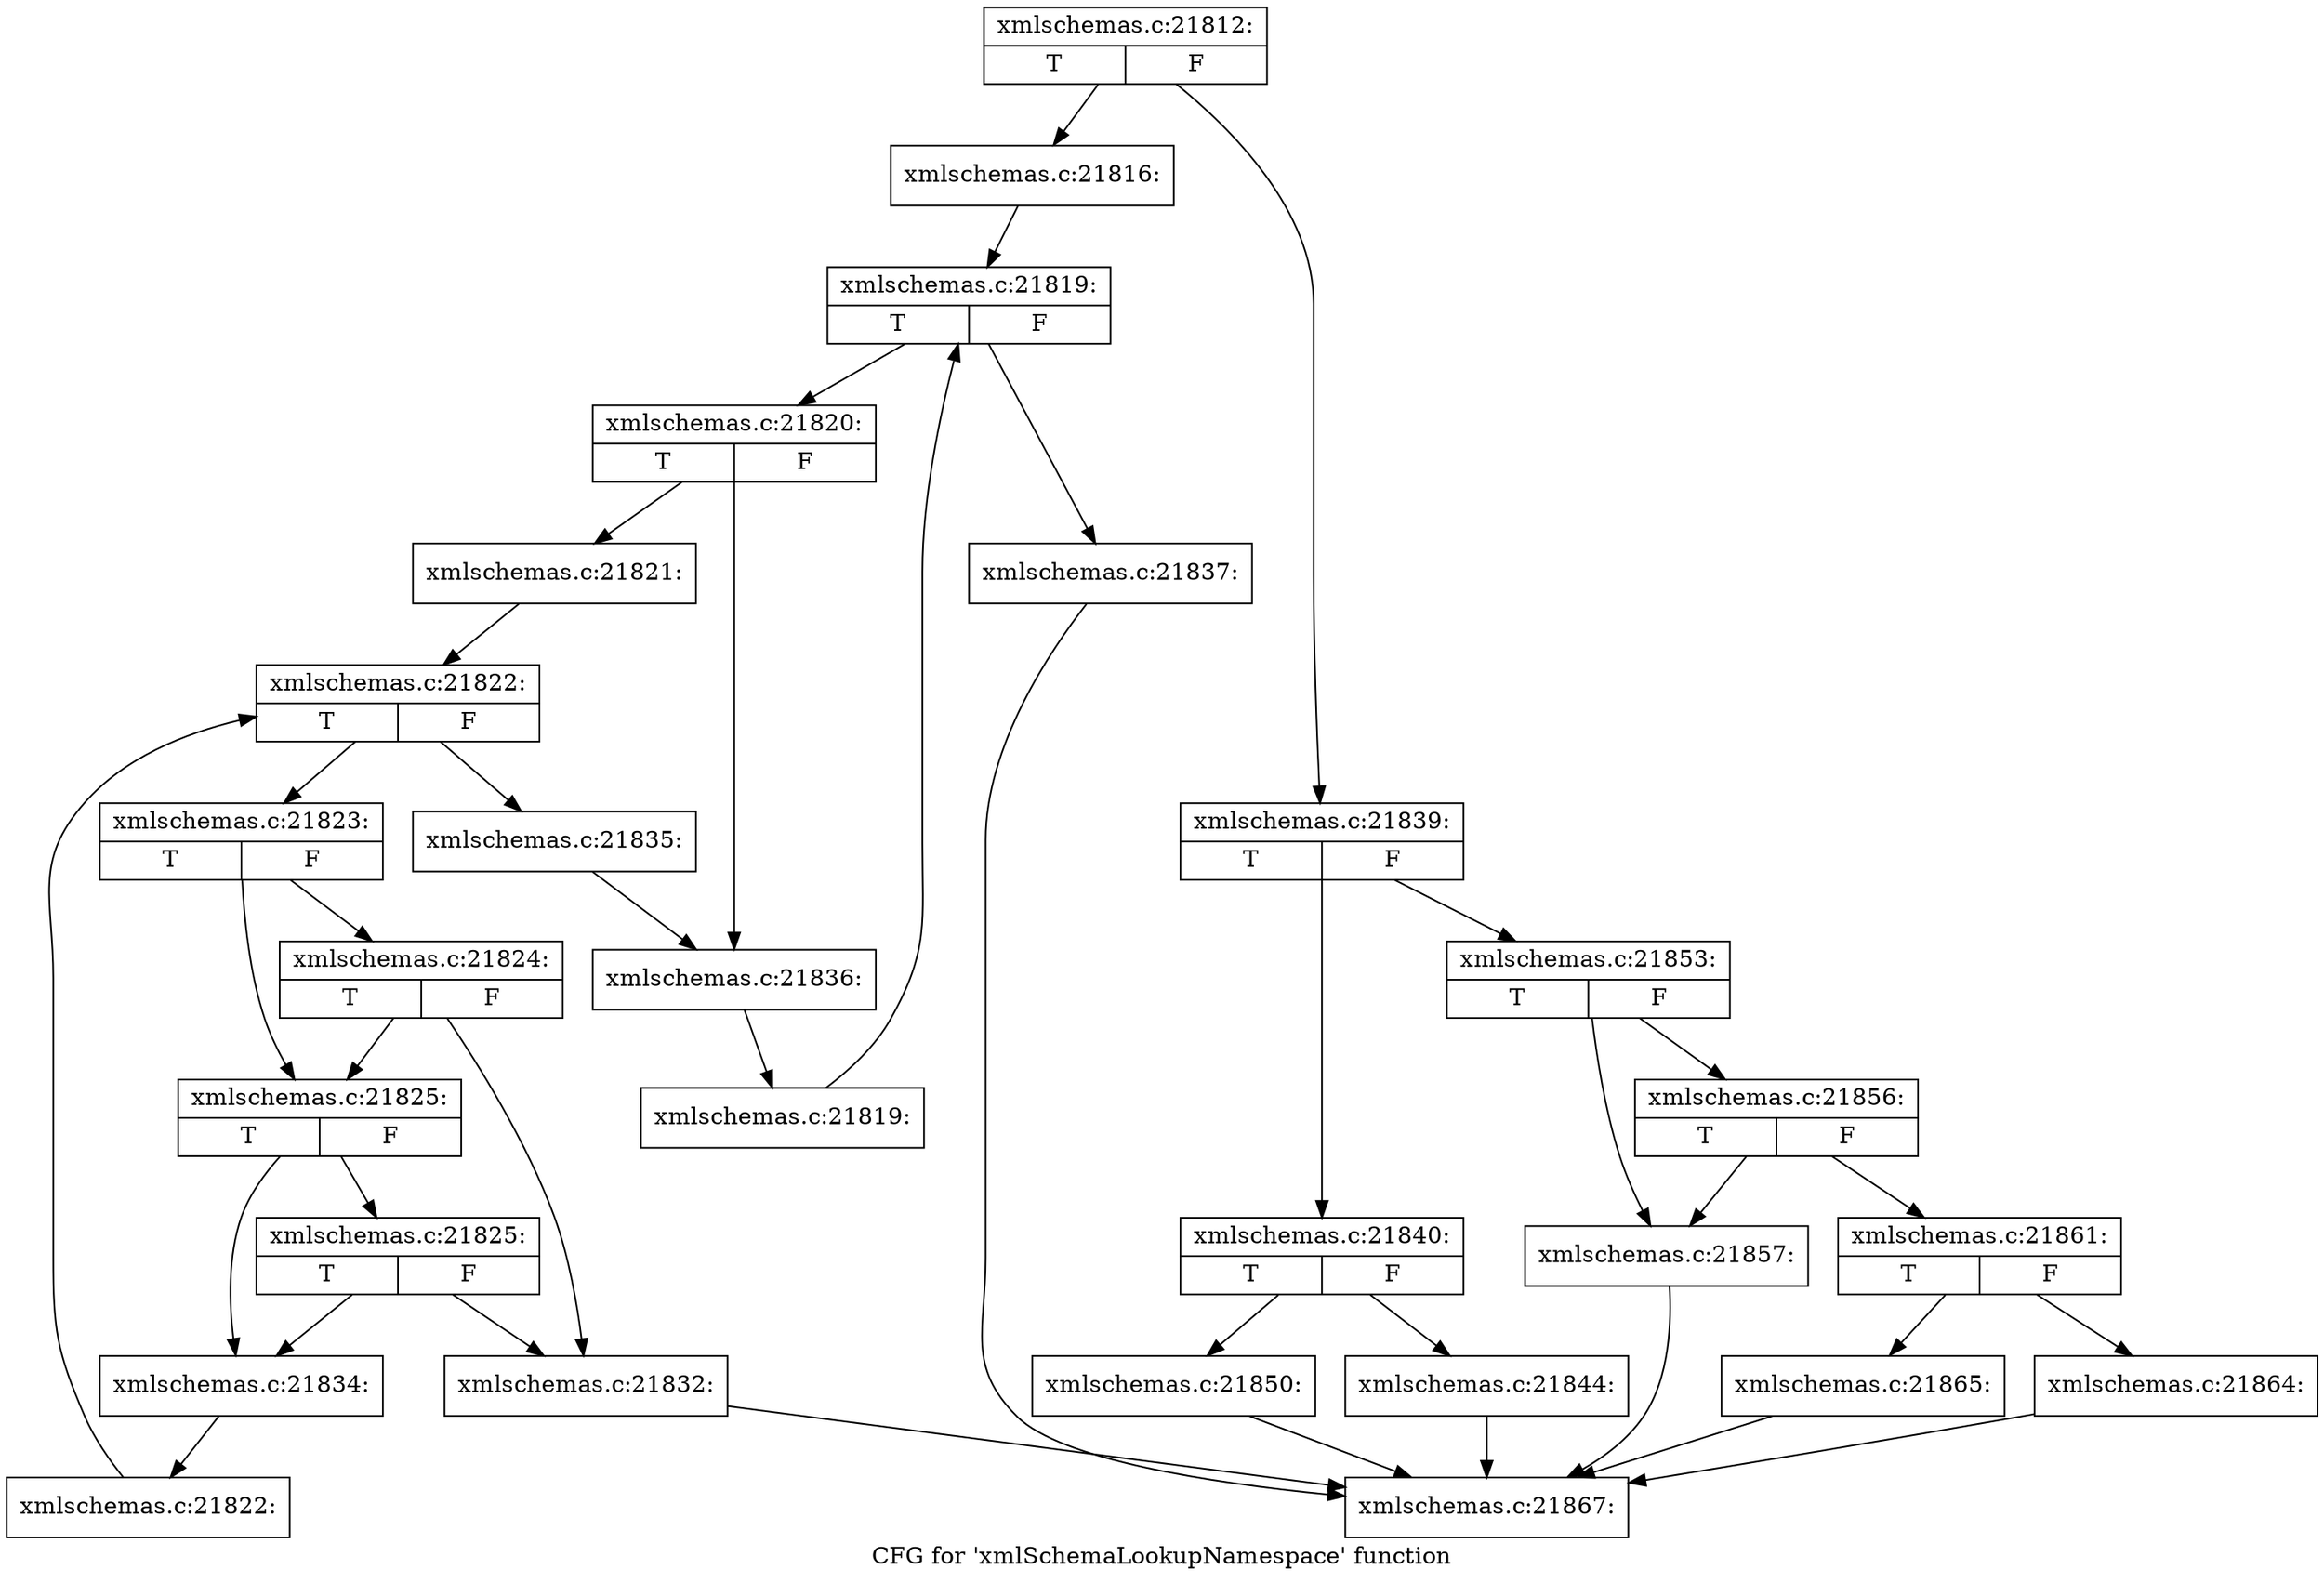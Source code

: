 digraph "CFG for 'xmlSchemaLookupNamespace' function" {
	label="CFG for 'xmlSchemaLookupNamespace' function";

	Node0x53ecb50 [shape=record,label="{xmlschemas.c:21812:|{<s0>T|<s1>F}}"];
	Node0x53ecb50 -> Node0x53ed0d0;
	Node0x53ecb50 -> Node0x53f82a0;
	Node0x53ed0d0 [shape=record,label="{xmlschemas.c:21816:}"];
	Node0x53ed0d0 -> Node0x53f9040;
	Node0x53f9040 [shape=record,label="{xmlschemas.c:21819:|{<s0>T|<s1>F}}"];
	Node0x53f9040 -> Node0x53f9320;
	Node0x53f9040 -> Node0x53f8d70;
	Node0x53f9320 [shape=record,label="{xmlschemas.c:21820:|{<s0>T|<s1>F}}"];
	Node0x53f9320 -> Node0x53f9660;
	Node0x53f9320 -> Node0x53f96b0;
	Node0x53f9660 [shape=record,label="{xmlschemas.c:21821:}"];
	Node0x53f9660 -> Node0x53fa320;
	Node0x53fa320 [shape=record,label="{xmlschemas.c:21822:|{<s0>T|<s1>F}}"];
	Node0x53fa320 -> Node0x53fa600;
	Node0x53fa320 -> Node0x53fa180;
	Node0x53fa600 [shape=record,label="{xmlschemas.c:21823:|{<s0>T|<s1>F}}"];
	Node0x53fa600 -> Node0x53fac50;
	Node0x53fa600 -> Node0x53fabd0;
	Node0x53fac50 [shape=record,label="{xmlschemas.c:21824:|{<s0>T|<s1>F}}"];
	Node0x53fac50 -> Node0x53fab30;
	Node0x53fac50 -> Node0x53fabd0;
	Node0x53fabd0 [shape=record,label="{xmlschemas.c:21825:|{<s0>T|<s1>F}}"];
	Node0x53fabd0 -> Node0x53fb410;
	Node0x53fabd0 -> Node0x53fab80;
	Node0x53fb410 [shape=record,label="{xmlschemas.c:21825:|{<s0>T|<s1>F}}"];
	Node0x53fb410 -> Node0x53fab30;
	Node0x53fb410 -> Node0x53fab80;
	Node0x53fab30 [shape=record,label="{xmlschemas.c:21832:}"];
	Node0x53fab30 -> Node0x53f7920;
	Node0x53fab80 [shape=record,label="{xmlschemas.c:21834:}"];
	Node0x53fab80 -> Node0x53fa570;
	Node0x53fa570 [shape=record,label="{xmlschemas.c:21822:}"];
	Node0x53fa570 -> Node0x53fa320;
	Node0x53fa180 [shape=record,label="{xmlschemas.c:21835:}"];
	Node0x53fa180 -> Node0x53f96b0;
	Node0x53f96b0 [shape=record,label="{xmlschemas.c:21836:}"];
	Node0x53f96b0 -> Node0x53f9290;
	Node0x53f9290 [shape=record,label="{xmlschemas.c:21819:}"];
	Node0x53f9290 -> Node0x53f9040;
	Node0x53f8d70 [shape=record,label="{xmlschemas.c:21837:}"];
	Node0x53f8d70 -> Node0x53f7920;
	Node0x53f82a0 [shape=record,label="{xmlschemas.c:21839:|{<s0>T|<s1>F}}"];
	Node0x53f82a0 -> Node0x53fcc80;
	Node0x53f82a0 -> Node0x53fcd20;
	Node0x53fcc80 [shape=record,label="{xmlschemas.c:21840:|{<s0>T|<s1>F}}"];
	Node0x53fcc80 -> Node0x53fddf0;
	Node0x53fcc80 -> Node0x53fe2f0;
	Node0x53fddf0 [shape=record,label="{xmlschemas.c:21844:}"];
	Node0x53fddf0 -> Node0x53f7920;
	Node0x53fe2f0 [shape=record,label="{xmlschemas.c:21850:}"];
	Node0x53fe2f0 -> Node0x53f7920;
	Node0x53fcd20 [shape=record,label="{xmlschemas.c:21853:|{<s0>T|<s1>F}}"];
	Node0x53fcd20 -> Node0x53ff310;
	Node0x53fcd20 -> Node0x53ff3b0;
	Node0x53ff3b0 [shape=record,label="{xmlschemas.c:21856:|{<s0>T|<s1>F}}"];
	Node0x53ff3b0 -> Node0x53ff310;
	Node0x53ff3b0 -> Node0x53ff360;
	Node0x53ff310 [shape=record,label="{xmlschemas.c:21857:}"];
	Node0x53ff310 -> Node0x53f7920;
	Node0x53ff360 [shape=record,label="{xmlschemas.c:21861:|{<s0>T|<s1>F}}"];
	Node0x53ff360 -> Node0x5400e30;
	Node0x53ff360 -> Node0x5400e80;
	Node0x5400e30 [shape=record,label="{xmlschemas.c:21864:}"];
	Node0x5400e30 -> Node0x53f7920;
	Node0x5400e80 [shape=record,label="{xmlschemas.c:21865:}"];
	Node0x5400e80 -> Node0x53f7920;
	Node0x53f7920 [shape=record,label="{xmlschemas.c:21867:}"];
}
